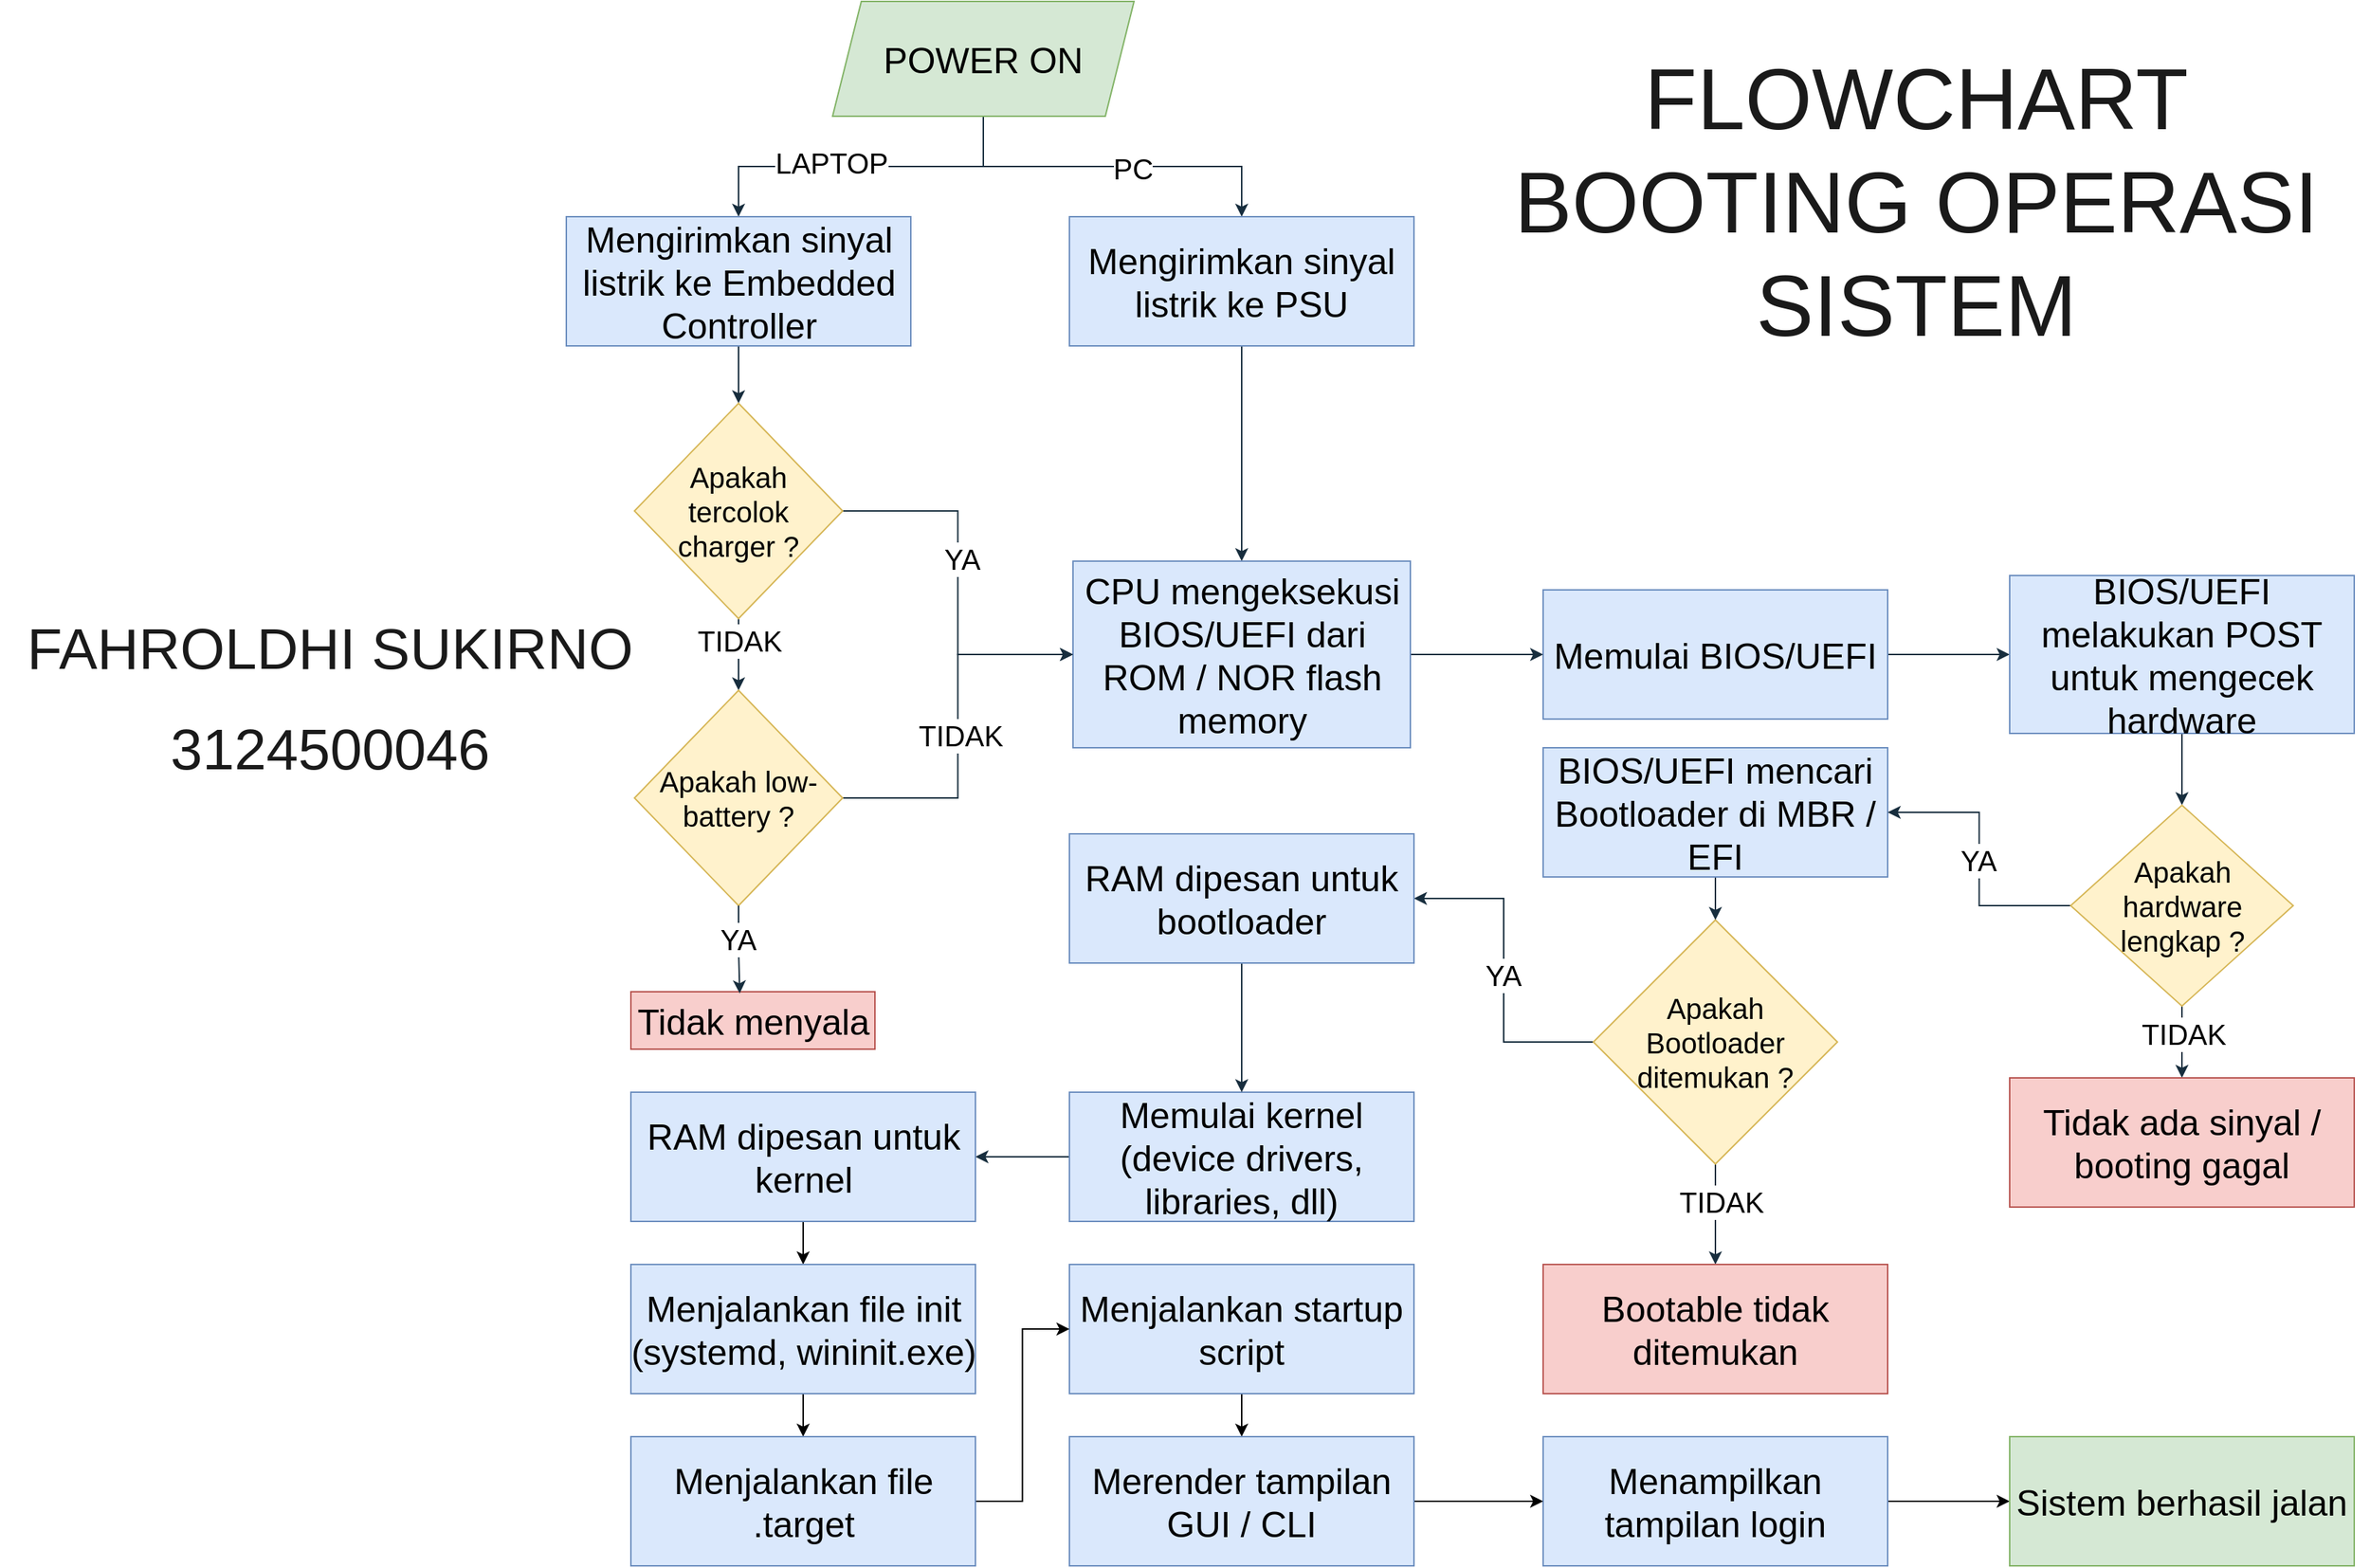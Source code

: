 <mxfile version="26.1.0">
  <diagram name="Page-1" id="N1pdN5BbmNV_u-PiVy34">
    <mxGraphModel dx="1644" dy="446" grid="1" gridSize="10" guides="1" tooltips="1" connect="1" arrows="1" fold="1" page="1" pageScale="1" pageWidth="850" pageHeight="1100" math="0" shadow="0">
      <root>
        <mxCell id="0" />
        <mxCell id="1" parent="0" />
        <mxCell id="v3z0L087ZmJNDmpbPIP_-30" style="edgeStyle=orthogonalEdgeStyle;rounded=0;orthogonalLoop=1;jettySize=auto;html=1;entryX=0.5;entryY=0;entryDx=0;entryDy=0;labelBackgroundColor=none;strokeColor=#182E3E;fontColor=default;" parent="1" source="1Qxrdw9PlqHpXiO5vYCm-1" target="v3z0L087ZmJNDmpbPIP_-27" edge="1">
          <mxGeometry relative="1" as="geometry" />
        </mxCell>
        <mxCell id="_JiFCMWZyBktoaUaTooh-4" value="&lt;font style=&quot;font-size: 20px;&quot;&gt;LAPTOP&lt;/font&gt;" style="edgeLabel;html=1;align=center;verticalAlign=middle;resizable=0;points=[];" parent="v3z0L087ZmJNDmpbPIP_-30" vertex="1" connectable="0">
          <mxGeometry x="0.176" y="-3" relative="1" as="geometry">
            <mxPoint as="offset" />
          </mxGeometry>
        </mxCell>
        <mxCell id="v3z0L087ZmJNDmpbPIP_-31" style="edgeStyle=orthogonalEdgeStyle;rounded=0;orthogonalLoop=1;jettySize=auto;html=1;entryX=0.5;entryY=0;entryDx=0;entryDy=0;labelBackgroundColor=none;strokeColor=#182E3E;fontColor=default;" parent="1" source="1Qxrdw9PlqHpXiO5vYCm-1" target="1Qxrdw9PlqHpXiO5vYCm-14" edge="1">
          <mxGeometry relative="1" as="geometry" />
        </mxCell>
        <mxCell id="_JiFCMWZyBktoaUaTooh-3" value="&lt;font style=&quot;font-size: 20px;&quot;&gt;PC&lt;/font&gt;" style="edgeLabel;html=1;align=center;verticalAlign=middle;resizable=0;points=[];" parent="v3z0L087ZmJNDmpbPIP_-31" vertex="1" connectable="0">
          <mxGeometry x="0.112" y="-1" relative="1" as="geometry">
            <mxPoint as="offset" />
          </mxGeometry>
        </mxCell>
        <mxCell id="1Qxrdw9PlqHpXiO5vYCm-1" value="&lt;font style=&quot;font-size: 25px;&quot;&gt;POWER ON&lt;/font&gt;" style="shape=parallelogram;perimeter=parallelogramPerimeter;whiteSpace=wrap;html=1;fixedSize=1;labelBackgroundColor=none;fillColor=#d5e8d4;strokeColor=#82b366;" parent="1" vertex="1">
          <mxGeometry x="-250" width="210" height="80" as="geometry" />
        </mxCell>
        <mxCell id="v3z0L087ZmJNDmpbPIP_-81" style="edgeStyle=orthogonalEdgeStyle;rounded=0;orthogonalLoop=1;jettySize=auto;html=1;entryX=0;entryY=0.5;entryDx=0;entryDy=0;labelBackgroundColor=none;strokeColor=#182E3E;fontColor=default;" parent="1" source="1Qxrdw9PlqHpXiO5vYCm-2" target="1Qxrdw9PlqHpXiO5vYCm-3" edge="1">
          <mxGeometry relative="1" as="geometry" />
        </mxCell>
        <mxCell id="1Qxrdw9PlqHpXiO5vYCm-2" value="&lt;font style=&quot;font-size: 25px;&quot;&gt;Memulai BIOS/UEFI&lt;/font&gt;" style="rounded=0;whiteSpace=wrap;html=1;labelBackgroundColor=none;fillColor=#dae8fc;strokeColor=#6c8ebf;" parent="1" vertex="1">
          <mxGeometry x="245" y="410" width="240" height="90" as="geometry" />
        </mxCell>
        <mxCell id="v3z0L087ZmJNDmpbPIP_-50" style="edgeStyle=orthogonalEdgeStyle;rounded=0;orthogonalLoop=1;jettySize=auto;html=1;entryX=0.5;entryY=0;entryDx=0;entryDy=0;labelBackgroundColor=none;strokeColor=#182E3E;fontColor=default;" parent="1" source="1Qxrdw9PlqHpXiO5vYCm-3" target="1Qxrdw9PlqHpXiO5vYCm-17" edge="1">
          <mxGeometry relative="1" as="geometry" />
        </mxCell>
        <mxCell id="1Qxrdw9PlqHpXiO5vYCm-3" value="&lt;font style=&quot;font-size: 25px;&quot;&gt;BIOS/UEFI melakukan POST untuk mengecek hardware&lt;/font&gt;" style="rounded=0;whiteSpace=wrap;html=1;labelBackgroundColor=none;fillColor=#dae8fc;strokeColor=#6c8ebf;" parent="1" vertex="1">
          <mxGeometry x="570" y="400" width="240" height="110" as="geometry" />
        </mxCell>
        <mxCell id="v3z0L087ZmJNDmpbPIP_-54" value="" style="edgeStyle=orthogonalEdgeStyle;rounded=0;orthogonalLoop=1;jettySize=auto;html=1;labelBackgroundColor=none;strokeColor=#182E3E;fontColor=default;" parent="1" source="1Qxrdw9PlqHpXiO5vYCm-6" target="1Qxrdw9PlqHpXiO5vYCm-8" edge="1">
          <mxGeometry relative="1" as="geometry" />
        </mxCell>
        <mxCell id="_JiFCMWZyBktoaUaTooh-12" value="&lt;font style=&quot;font-size: 20px;&quot;&gt;TIDAK&lt;/font&gt;" style="edgeLabel;html=1;align=center;verticalAlign=middle;resizable=0;points=[];" parent="v3z0L087ZmJNDmpbPIP_-54" vertex="1" connectable="0">
          <mxGeometry x="-0.278" y="4" relative="1" as="geometry">
            <mxPoint as="offset" />
          </mxGeometry>
        </mxCell>
        <mxCell id="v3z0L087ZmJNDmpbPIP_-85" style="edgeStyle=orthogonalEdgeStyle;rounded=0;orthogonalLoop=1;jettySize=auto;html=1;entryX=1;entryY=0.5;entryDx=0;entryDy=0;labelBackgroundColor=none;strokeColor=#182E3E;fontColor=default;" parent="1" source="1Qxrdw9PlqHpXiO5vYCm-6" target="v3z0L087ZmJNDmpbPIP_-16" edge="1">
          <mxGeometry relative="1" as="geometry" />
        </mxCell>
        <mxCell id="_JiFCMWZyBktoaUaTooh-8" value="&lt;font style=&quot;font-size: 20px;&quot;&gt;YA&lt;/font&gt;" style="edgeLabel;html=1;align=center;verticalAlign=middle;resizable=0;points=[];" parent="v3z0L087ZmJNDmpbPIP_-85" vertex="1" connectable="0">
          <mxGeometry x="-0.02" y="1" relative="1" as="geometry">
            <mxPoint y="1" as="offset" />
          </mxGeometry>
        </mxCell>
        <mxCell id="1Qxrdw9PlqHpXiO5vYCm-6" value="&lt;div&gt;&lt;span style=&quot;background-color: transparent; color: light-dark(rgb(0, 0, 0), rgb(255, 255, 255)); font-size: 20px;&quot;&gt;Apakah Bootloader ditemukan ?&lt;/span&gt;&lt;/div&gt;" style="rhombus;whiteSpace=wrap;html=1;labelBackgroundColor=none;fillColor=#fff2cc;strokeColor=#d6b656;" parent="1" vertex="1">
          <mxGeometry x="280" y="640" width="170" height="170" as="geometry" />
        </mxCell>
        <mxCell id="1Qxrdw9PlqHpXiO5vYCm-8" value="&lt;font style=&quot;font-size: 25px;&quot;&gt;Bootable tidak ditemukan&lt;/font&gt;" style="rounded=0;whiteSpace=wrap;html=1;labelBackgroundColor=none;fillColor=#f8cecc;strokeColor=#b85450;" parent="1" vertex="1">
          <mxGeometry x="245" y="880" width="240" height="90" as="geometry" />
        </mxCell>
        <mxCell id="v3z0L087ZmJNDmpbPIP_-66" style="edgeStyle=orthogonalEdgeStyle;rounded=0;orthogonalLoop=1;jettySize=auto;html=1;entryX=1;entryY=0.5;entryDx=0;entryDy=0;labelBackgroundColor=none;strokeColor=#182E3E;fontColor=default;" parent="1" source="1Qxrdw9PlqHpXiO5vYCm-10" target="1Qxrdw9PlqHpXiO5vYCm-11" edge="1">
          <mxGeometry relative="1" as="geometry" />
        </mxCell>
        <mxCell id="1Qxrdw9PlqHpXiO5vYCm-10" value="&lt;span style=&quot;font-size: 25px;&quot;&gt;Memulai kernel (device drivers, libraries, dll&lt;/span&gt;&lt;span style=&quot;font-size: 25px; background-color: transparent; color: light-dark(rgb(0, 0, 0), rgb(255, 255, 255));&quot;&gt;)&lt;/span&gt;" style="rounded=0;whiteSpace=wrap;html=1;labelBackgroundColor=none;fillColor=#dae8fc;strokeColor=#6c8ebf;" parent="1" vertex="1">
          <mxGeometry x="-85" y="760" width="240" height="90" as="geometry" />
        </mxCell>
        <mxCell id="rPX1eheKt5MXQsnfmJ_U-2" value="" style="edgeStyle=orthogonalEdgeStyle;rounded=0;orthogonalLoop=1;jettySize=auto;html=1;" edge="1" parent="1" source="1Qxrdw9PlqHpXiO5vYCm-11" target="rPX1eheKt5MXQsnfmJ_U-1">
          <mxGeometry relative="1" as="geometry" />
        </mxCell>
        <mxCell id="1Qxrdw9PlqHpXiO5vYCm-11" value="&lt;span style=&quot;font-size: 25px;&quot;&gt;RAM dipesan untuk kernel&lt;/span&gt;" style="rounded=0;whiteSpace=wrap;html=1;labelBackgroundColor=none;fillColor=#dae8fc;strokeColor=#6c8ebf;" parent="1" vertex="1">
          <mxGeometry x="-390.5" y="760" width="240" height="90" as="geometry" />
        </mxCell>
        <mxCell id="v3z0L087ZmJNDmpbPIP_-53" value="" style="edgeStyle=orthogonalEdgeStyle;rounded=0;orthogonalLoop=1;jettySize=auto;html=1;labelBackgroundColor=none;strokeColor=#182E3E;fontColor=default;" parent="1" source="1Qxrdw9PlqHpXiO5vYCm-12" target="1Qxrdw9PlqHpXiO5vYCm-6" edge="1">
          <mxGeometry relative="1" as="geometry" />
        </mxCell>
        <mxCell id="1Qxrdw9PlqHpXiO5vYCm-12" value="&lt;font style=&quot;font-size: 25px;&quot;&gt;BIOS/UEFI mencari Bootloader di MBR / EFI&lt;/font&gt;" style="rounded=0;whiteSpace=wrap;html=1;labelBackgroundColor=none;fillColor=#dae8fc;strokeColor=#6c8ebf;" parent="1" vertex="1">
          <mxGeometry x="245" y="520" width="240" height="90" as="geometry" />
        </mxCell>
        <mxCell id="v3z0L087ZmJNDmpbPIP_-42" style="edgeStyle=orthogonalEdgeStyle;rounded=0;orthogonalLoop=1;jettySize=auto;html=1;entryX=0.5;entryY=0;entryDx=0;entryDy=0;labelBackgroundColor=none;strokeColor=#182E3E;fontColor=default;" parent="1" source="1Qxrdw9PlqHpXiO5vYCm-14" target="1Qxrdw9PlqHpXiO5vYCm-15" edge="1">
          <mxGeometry relative="1" as="geometry" />
        </mxCell>
        <mxCell id="1Qxrdw9PlqHpXiO5vYCm-14" value="&lt;span style=&quot;font-size: 25px;&quot;&gt;Mengirimkan sinyal listrik ke PSU&lt;/span&gt;" style="rounded=0;whiteSpace=wrap;html=1;labelBackgroundColor=none;fillColor=#dae8fc;strokeColor=#6c8ebf;" parent="1" vertex="1">
          <mxGeometry x="-85" y="150" width="240" height="90" as="geometry" />
        </mxCell>
        <mxCell id="v3z0L087ZmJNDmpbPIP_-44" style="edgeStyle=orthogonalEdgeStyle;rounded=0;orthogonalLoop=1;jettySize=auto;html=1;entryX=0;entryY=0.5;entryDx=0;entryDy=0;labelBackgroundColor=none;strokeColor=#182E3E;fontColor=default;" parent="1" source="1Qxrdw9PlqHpXiO5vYCm-15" target="1Qxrdw9PlqHpXiO5vYCm-2" edge="1">
          <mxGeometry relative="1" as="geometry" />
        </mxCell>
        <mxCell id="1Qxrdw9PlqHpXiO5vYCm-15" value="&lt;span style=&quot;font-size: 25px;&quot;&gt;CPU mengeksekusi BIOS/UEFI dari ROM / NOR flash memory&lt;/span&gt;" style="rounded=0;whiteSpace=wrap;html=1;labelBackgroundColor=none;fillColor=#dae8fc;strokeColor=#6c8ebf;" parent="1" vertex="1">
          <mxGeometry x="-82.5" y="390" width="235" height="130" as="geometry" />
        </mxCell>
        <mxCell id="v3z0L087ZmJNDmpbPIP_-51" style="edgeStyle=orthogonalEdgeStyle;rounded=0;orthogonalLoop=1;jettySize=auto;html=1;entryX=0.5;entryY=0;entryDx=0;entryDy=0;labelBackgroundColor=none;strokeColor=#182E3E;fontColor=default;" parent="1" source="1Qxrdw9PlqHpXiO5vYCm-17" target="1Qxrdw9PlqHpXiO5vYCm-18" edge="1">
          <mxGeometry relative="1" as="geometry" />
        </mxCell>
        <mxCell id="_JiFCMWZyBktoaUaTooh-11" value="&lt;font style=&quot;font-size: 20px;&quot;&gt;TIDAK&lt;/font&gt;" style="edgeLabel;html=1;align=center;verticalAlign=middle;resizable=0;points=[];" parent="v3z0L087ZmJNDmpbPIP_-51" vertex="1" connectable="0">
          <mxGeometry x="-0.257" y="1" relative="1" as="geometry">
            <mxPoint as="offset" />
          </mxGeometry>
        </mxCell>
        <mxCell id="v3z0L087ZmJNDmpbPIP_-52" style="edgeStyle=orthogonalEdgeStyle;rounded=0;orthogonalLoop=1;jettySize=auto;html=1;entryX=1;entryY=0.5;entryDx=0;entryDy=0;labelBackgroundColor=none;strokeColor=#182E3E;fontColor=default;" parent="1" source="1Qxrdw9PlqHpXiO5vYCm-17" target="1Qxrdw9PlqHpXiO5vYCm-12" edge="1">
          <mxGeometry relative="1" as="geometry" />
        </mxCell>
        <mxCell id="_JiFCMWZyBktoaUaTooh-9" value="&lt;font style=&quot;font-size: 20px;&quot;&gt;YA&lt;/font&gt;" style="edgeLabel;html=1;align=center;verticalAlign=middle;resizable=0;points=[];" parent="v3z0L087ZmJNDmpbPIP_-52" vertex="1" connectable="0">
          <mxGeometry x="-0.004" y="1" relative="1" as="geometry">
            <mxPoint as="offset" />
          </mxGeometry>
        </mxCell>
        <mxCell id="1Qxrdw9PlqHpXiO5vYCm-17" value="&lt;div&gt;&lt;span style=&quot;background-color: transparent; color: light-dark(rgb(0, 0, 0), rgb(255, 255, 255)); font-size: 20px;&quot;&gt;Apakah hardware lengkap ?&lt;/span&gt;&lt;/div&gt;" style="rhombus;whiteSpace=wrap;html=1;labelBackgroundColor=none;fillColor=#fff2cc;strokeColor=#d6b656;" parent="1" vertex="1">
          <mxGeometry x="612.5" y="560" width="155" height="140" as="geometry" />
        </mxCell>
        <mxCell id="1Qxrdw9PlqHpXiO5vYCm-18" value="&lt;font style=&quot;font-size: 25px;&quot;&gt;Tidak ada sinyal / booting gagal&lt;/font&gt;" style="rounded=0;whiteSpace=wrap;html=1;labelBackgroundColor=none;fillColor=#f8cecc;strokeColor=#b85450;" parent="1" vertex="1">
          <mxGeometry x="570" y="750" width="240" height="90" as="geometry" />
        </mxCell>
        <mxCell id="v3z0L087ZmJNDmpbPIP_-56" value="" style="edgeStyle=orthogonalEdgeStyle;rounded=0;orthogonalLoop=1;jettySize=auto;html=1;labelBackgroundColor=none;strokeColor=#182E3E;fontColor=default;" parent="1" source="v3z0L087ZmJNDmpbPIP_-16" target="1Qxrdw9PlqHpXiO5vYCm-10" edge="1">
          <mxGeometry relative="1" as="geometry" />
        </mxCell>
        <mxCell id="v3z0L087ZmJNDmpbPIP_-16" value="&lt;span style=&quot;font-size: 25px;&quot;&gt;RAM dipesan untuk bootloader&lt;/span&gt;" style="rounded=0;whiteSpace=wrap;html=1;labelBackgroundColor=none;fillColor=#dae8fc;strokeColor=#6c8ebf;" parent="1" vertex="1">
          <mxGeometry x="-85" y="580" width="240" height="90" as="geometry" />
        </mxCell>
        <mxCell id="rPX1eheKt5MXQsnfmJ_U-8" value="" style="edgeStyle=orthogonalEdgeStyle;rounded=0;orthogonalLoop=1;jettySize=auto;html=1;" edge="1" parent="1" source="v3z0L087ZmJNDmpbPIP_-22" target="v3z0L087ZmJNDmpbPIP_-25">
          <mxGeometry relative="1" as="geometry" />
        </mxCell>
        <mxCell id="v3z0L087ZmJNDmpbPIP_-22" value="&lt;span style=&quot;font-size: 25px;&quot;&gt;Menampilkan tampilan login&lt;/span&gt;" style="rounded=0;whiteSpace=wrap;html=1;labelBackgroundColor=none;fillColor=#dae8fc;strokeColor=#6c8ebf;" parent="1" vertex="1">
          <mxGeometry x="245" y="1000" width="240" height="90" as="geometry" />
        </mxCell>
        <mxCell id="v3z0L087ZmJNDmpbPIP_-25" value="&lt;span style=&quot;font-size: 25px;&quot;&gt;Sistem berhasil jalan&lt;/span&gt;" style="rounded=0;whiteSpace=wrap;html=1;labelBackgroundColor=none;fillColor=#d5e8d4;strokeColor=#82b366;" parent="1" vertex="1">
          <mxGeometry x="570" y="1000" width="240" height="90" as="geometry" />
        </mxCell>
        <mxCell id="rPX1eheKt5MXQsnfmJ_U-6" value="" style="edgeStyle=orthogonalEdgeStyle;rounded=0;orthogonalLoop=1;jettySize=auto;html=1;" edge="1" parent="1" source="v3z0L087ZmJNDmpbPIP_-26" target="v3z0L087ZmJNDmpbPIP_-67">
          <mxGeometry relative="1" as="geometry" />
        </mxCell>
        <mxCell id="v3z0L087ZmJNDmpbPIP_-26" value="&lt;span style=&quot;font-size: 25px;&quot;&gt;Menjalankan startup script&lt;/span&gt;" style="rounded=0;whiteSpace=wrap;html=1;labelBackgroundColor=none;fillColor=#dae8fc;strokeColor=#6c8ebf;" parent="1" vertex="1">
          <mxGeometry x="-85" y="880" width="240" height="90" as="geometry" />
        </mxCell>
        <mxCell id="v3z0L087ZmJNDmpbPIP_-41" style="edgeStyle=orthogonalEdgeStyle;rounded=0;orthogonalLoop=1;jettySize=auto;html=1;entryX=0.5;entryY=0;entryDx=0;entryDy=0;labelBackgroundColor=none;strokeColor=#182E3E;fontColor=default;" parent="1" source="v3z0L087ZmJNDmpbPIP_-27" target="v3z0L087ZmJNDmpbPIP_-28" edge="1">
          <mxGeometry relative="1" as="geometry" />
        </mxCell>
        <mxCell id="v3z0L087ZmJNDmpbPIP_-27" value="&lt;span style=&quot;font-size: 25px;&quot;&gt;Mengirimkan sinyal listrik ke&amp;nbsp;Embedded Controller&lt;/span&gt;" style="rounded=0;whiteSpace=wrap;html=1;labelBackgroundColor=none;fillColor=#dae8fc;strokeColor=#6c8ebf;" parent="1" vertex="1">
          <mxGeometry x="-435.5" y="150" width="240" height="90" as="geometry" />
        </mxCell>
        <mxCell id="v3z0L087ZmJNDmpbPIP_-40" style="edgeStyle=orthogonalEdgeStyle;rounded=0;orthogonalLoop=1;jettySize=auto;html=1;entryX=0.5;entryY=0;entryDx=0;entryDy=0;labelBackgroundColor=none;strokeColor=#182E3E;fontColor=default;" parent="1" source="v3z0L087ZmJNDmpbPIP_-28" target="v3z0L087ZmJNDmpbPIP_-29" edge="1">
          <mxGeometry relative="1" as="geometry" />
        </mxCell>
        <mxCell id="_JiFCMWZyBktoaUaTooh-1" value="&lt;font style=&quot;font-size: 20px;&quot;&gt;TIDAK&lt;/font&gt;" style="edgeLabel;html=1;align=center;verticalAlign=middle;resizable=0;points=[];" parent="v3z0L087ZmJNDmpbPIP_-40" vertex="1" connectable="0">
          <mxGeometry x="-0.417" relative="1" as="geometry">
            <mxPoint as="offset" />
          </mxGeometry>
        </mxCell>
        <mxCell id="v3z0L087ZmJNDmpbPIP_-61" value="" style="edgeStyle=orthogonalEdgeStyle;rounded=0;orthogonalLoop=1;jettySize=auto;html=1;labelBackgroundColor=none;strokeColor=#182E3E;fontColor=default;" parent="1" source="v3z0L087ZmJNDmpbPIP_-28" target="1Qxrdw9PlqHpXiO5vYCm-15" edge="1">
          <mxGeometry relative="1" as="geometry" />
        </mxCell>
        <mxCell id="_JiFCMWZyBktoaUaTooh-5" value="&lt;font style=&quot;font-size: 20px;&quot;&gt;YA&lt;/font&gt;" style="edgeLabel;html=1;align=center;verticalAlign=middle;resizable=0;points=[];" parent="v3z0L087ZmJNDmpbPIP_-61" vertex="1" connectable="0">
          <mxGeometry x="-0.134" y="2" relative="1" as="geometry">
            <mxPoint as="offset" />
          </mxGeometry>
        </mxCell>
        <mxCell id="v3z0L087ZmJNDmpbPIP_-28" value="&lt;div&gt;&lt;span style=&quot;background-color: transparent; color: light-dark(rgb(0, 0, 0), rgb(255, 255, 255)); font-size: 20px;&quot;&gt;Apakah tercolok charger ?&lt;/span&gt;&lt;/div&gt;" style="rhombus;whiteSpace=wrap;html=1;labelBackgroundColor=none;fillColor=#fff2cc;strokeColor=#d6b656;" parent="1" vertex="1">
          <mxGeometry x="-388" y="280" width="145" height="150" as="geometry" />
        </mxCell>
        <mxCell id="v3z0L087ZmJNDmpbPIP_-38" style="edgeStyle=orthogonalEdgeStyle;rounded=0;orthogonalLoop=1;jettySize=auto;html=1;entryX=0;entryY=0.5;entryDx=0;entryDy=0;labelBackgroundColor=none;strokeColor=#182E3E;fontColor=default;" parent="1" source="v3z0L087ZmJNDmpbPIP_-29" target="1Qxrdw9PlqHpXiO5vYCm-15" edge="1">
          <mxGeometry relative="1" as="geometry" />
        </mxCell>
        <mxCell id="_JiFCMWZyBktoaUaTooh-6" value="&lt;font style=&quot;font-size: 20px;&quot;&gt;TIDAK&lt;/font&gt;" style="edgeLabel;html=1;align=center;verticalAlign=middle;resizable=0;points=[];" parent="v3z0L087ZmJNDmpbPIP_-38" vertex="1" connectable="0">
          <mxGeometry x="-0.042" y="-1" relative="1" as="geometry">
            <mxPoint as="offset" />
          </mxGeometry>
        </mxCell>
        <mxCell id="v3z0L087ZmJNDmpbPIP_-29" value="&lt;div&gt;&lt;span style=&quot;background-color: transparent; color: light-dark(rgb(0, 0, 0), rgb(255, 255, 255)); font-size: 20px;&quot;&gt;Apakah low-battery ?&lt;/span&gt;&lt;/div&gt;" style="rhombus;whiteSpace=wrap;html=1;labelBackgroundColor=none;fillColor=#fff2cc;strokeColor=#d6b656;" parent="1" vertex="1">
          <mxGeometry x="-388" y="480" width="145" height="150" as="geometry" />
        </mxCell>
        <mxCell id="rPX1eheKt5MXQsnfmJ_U-7" value="" style="edgeStyle=orthogonalEdgeStyle;rounded=0;orthogonalLoop=1;jettySize=auto;html=1;" edge="1" parent="1" source="v3z0L087ZmJNDmpbPIP_-67" target="v3z0L087ZmJNDmpbPIP_-22">
          <mxGeometry relative="1" as="geometry" />
        </mxCell>
        <mxCell id="v3z0L087ZmJNDmpbPIP_-67" value="&lt;span style=&quot;font-size: 25px;&quot;&gt;Merender tampilan GUI / CLI&lt;/span&gt;" style="rounded=0;whiteSpace=wrap;html=1;labelBackgroundColor=none;fillColor=#dae8fc;strokeColor=#6c8ebf;" parent="1" vertex="1">
          <mxGeometry x="-85" y="1000" width="240" height="90" as="geometry" />
        </mxCell>
        <mxCell id="v3z0L087ZmJNDmpbPIP_-78" value="&lt;span style=&quot;font-size: 25px;&quot;&gt;Tidak menyala&lt;/span&gt;" style="rounded=0;whiteSpace=wrap;html=1;labelBackgroundColor=none;fillColor=#f8cecc;strokeColor=#b85450;" parent="1" vertex="1">
          <mxGeometry x="-390.5" y="690" width="170" height="40" as="geometry" />
        </mxCell>
        <mxCell id="v3z0L087ZmJNDmpbPIP_-79" style="edgeStyle=orthogonalEdgeStyle;rounded=0;orthogonalLoop=1;jettySize=auto;html=1;entryX=0.446;entryY=0.029;entryDx=0;entryDy=0;entryPerimeter=0;labelBackgroundColor=none;strokeColor=#182E3E;fontColor=default;" parent="1" source="v3z0L087ZmJNDmpbPIP_-29" target="v3z0L087ZmJNDmpbPIP_-78" edge="1">
          <mxGeometry relative="1" as="geometry" />
        </mxCell>
        <mxCell id="_JiFCMWZyBktoaUaTooh-7" value="&lt;font style=&quot;font-size: 20px;&quot;&gt;YA&lt;/font&gt;" style="edgeLabel;html=1;align=center;verticalAlign=middle;resizable=0;points=[];" parent="v3z0L087ZmJNDmpbPIP_-79" vertex="1" connectable="0">
          <mxGeometry x="-0.262" y="-1" relative="1" as="geometry">
            <mxPoint as="offset" />
          </mxGeometry>
        </mxCell>
        <mxCell id="v3z0L087ZmJNDmpbPIP_-89" value="&lt;font style=&quot;font-size: 60px;&quot;&gt;FLOWCHART BOOTING OPERASI SISTEM&lt;/font&gt;" style="text;strokeColor=none;align=center;fillColor=none;html=1;verticalAlign=middle;whiteSpace=wrap;rounded=0;fontColor=#1A1A1A;" parent="1" vertex="1">
          <mxGeometry x="190" y="30" width="630" height="220" as="geometry" />
        </mxCell>
        <mxCell id="v3z0L087ZmJNDmpbPIP_-90" value="&lt;font style=&quot;font-size: 40px;&quot;&gt;FAHROLDHI SUKIRNO&lt;/font&gt;" style="text;strokeColor=none;align=center;fillColor=none;html=1;verticalAlign=middle;whiteSpace=wrap;rounded=0;fontColor=#1A1A1A;" parent="1" vertex="1">
          <mxGeometry x="-830" y="420" width="460" height="60" as="geometry" />
        </mxCell>
        <mxCell id="v3z0L087ZmJNDmpbPIP_-92" value="&lt;font style=&quot;font-size: 40px;&quot;&gt;3124500046&lt;/font&gt;" style="text;strokeColor=none;align=center;fillColor=none;html=1;verticalAlign=middle;whiteSpace=wrap;rounded=0;fontColor=#1A1A1A;" parent="1" vertex="1">
          <mxGeometry x="-830" y="490" width="460" height="60" as="geometry" />
        </mxCell>
        <mxCell id="rPX1eheKt5MXQsnfmJ_U-4" value="" style="edgeStyle=orthogonalEdgeStyle;rounded=0;orthogonalLoop=1;jettySize=auto;html=1;" edge="1" parent="1" source="rPX1eheKt5MXQsnfmJ_U-1" target="rPX1eheKt5MXQsnfmJ_U-3">
          <mxGeometry relative="1" as="geometry" />
        </mxCell>
        <mxCell id="rPX1eheKt5MXQsnfmJ_U-1" value="&lt;span style=&quot;font-size: 25px;&quot;&gt;Menjalankan file init (systemd,&amp;nbsp;wininit.exe)&lt;/span&gt;" style="rounded=0;whiteSpace=wrap;html=1;labelBackgroundColor=none;fillColor=#dae8fc;strokeColor=#6c8ebf;" vertex="1" parent="1">
          <mxGeometry x="-390.5" y="880" width="240" height="90" as="geometry" />
        </mxCell>
        <mxCell id="rPX1eheKt5MXQsnfmJ_U-5" style="edgeStyle=orthogonalEdgeStyle;rounded=0;orthogonalLoop=1;jettySize=auto;html=1;entryX=0;entryY=0.5;entryDx=0;entryDy=0;" edge="1" parent="1" source="rPX1eheKt5MXQsnfmJ_U-3" target="v3z0L087ZmJNDmpbPIP_-26">
          <mxGeometry relative="1" as="geometry" />
        </mxCell>
        <mxCell id="rPX1eheKt5MXQsnfmJ_U-3" value="&lt;span style=&quot;font-size: 25px;&quot;&gt;Menjalankan file .target&lt;/span&gt;" style="rounded=0;whiteSpace=wrap;html=1;labelBackgroundColor=none;fillColor=#dae8fc;strokeColor=#6c8ebf;" vertex="1" parent="1">
          <mxGeometry x="-390.5" y="1000" width="240" height="90" as="geometry" />
        </mxCell>
      </root>
    </mxGraphModel>
  </diagram>
</mxfile>
